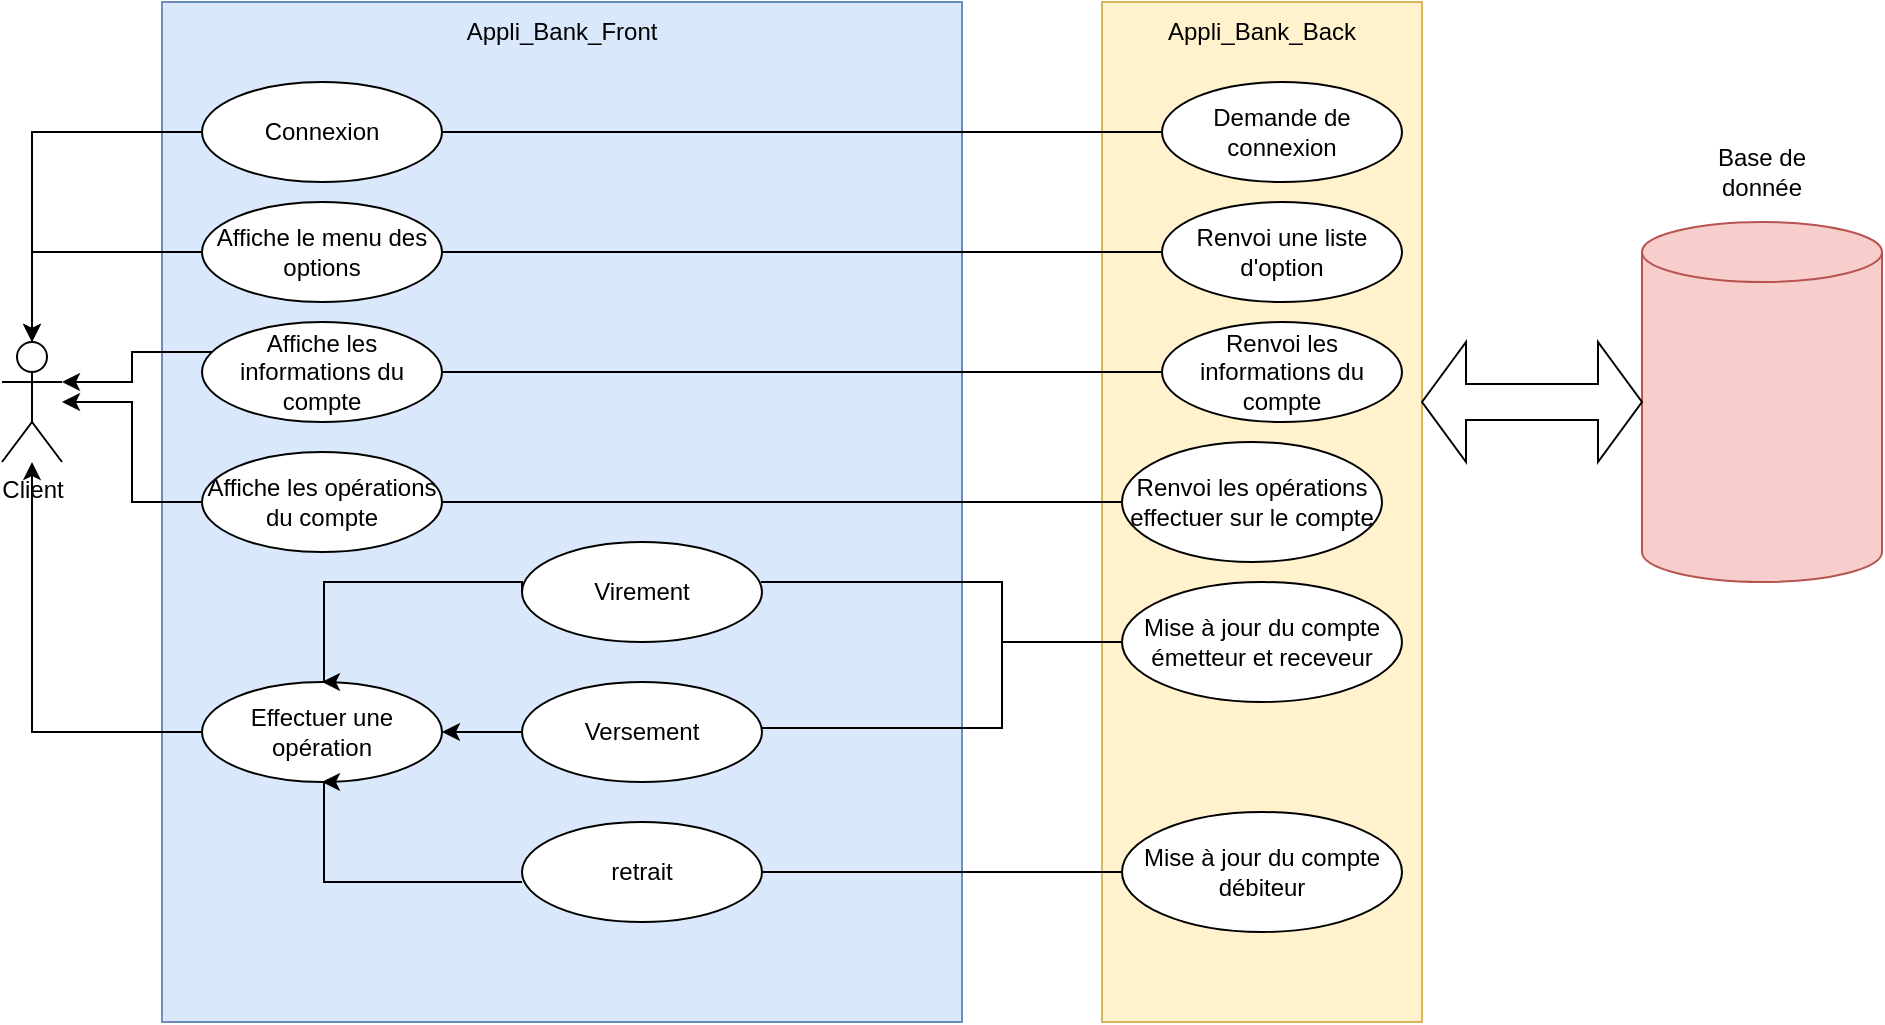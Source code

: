 <mxfile version="22.1.21" type="device">
  <diagram name="Page-1" id="Fn41L4iqo23cJN483EVl">
    <mxGraphModel dx="787" dy="420" grid="1" gridSize="10" guides="1" tooltips="1" connect="1" arrows="1" fold="1" page="1" pageScale="1" pageWidth="827" pageHeight="1169" math="0" shadow="0">
      <root>
        <mxCell id="0" />
        <mxCell id="1" parent="0" />
        <mxCell id="xNWHvn1gwaUhMMkQVwpX-2" value="" style="rounded=0;whiteSpace=wrap;html=1;direction=south;fillColor=#dae8fc;strokeColor=#6c8ebf;" vertex="1" parent="1">
          <mxGeometry x="120" y="10" width="400" height="510" as="geometry" />
        </mxCell>
        <mxCell id="xNWHvn1gwaUhMMkQVwpX-3" value="" style="rounded=0;whiteSpace=wrap;html=1;fillColor=#fff2cc;strokeColor=#d6b656;direction=south;" vertex="1" parent="1">
          <mxGeometry x="590" y="10" width="160" height="510" as="geometry" />
        </mxCell>
        <mxCell id="xNWHvn1gwaUhMMkQVwpX-4" value="Client" style="shape=umlActor;verticalLabelPosition=bottom;verticalAlign=top;html=1;outlineConnect=0;" vertex="1" parent="1">
          <mxGeometry x="40" y="180" width="30" height="60" as="geometry" />
        </mxCell>
        <mxCell id="xNWHvn1gwaUhMMkQVwpX-5" value="Appli_Bank_Front" style="text;html=1;strokeColor=none;fillColor=none;align=center;verticalAlign=middle;whiteSpace=wrap;rounded=0;" vertex="1" parent="1">
          <mxGeometry x="290" y="10" width="60" height="30" as="geometry" />
        </mxCell>
        <mxCell id="xNWHvn1gwaUhMMkQVwpX-6" value="Appli_Bank_Back" style="text;html=1;strokeColor=none;fillColor=none;align=center;verticalAlign=middle;whiteSpace=wrap;rounded=0;" vertex="1" parent="1">
          <mxGeometry x="640" y="10" width="60" height="30" as="geometry" />
        </mxCell>
        <mxCell id="xNWHvn1gwaUhMMkQVwpX-8" value="" style="shape=cylinder3;whiteSpace=wrap;html=1;boundedLbl=1;backgroundOutline=1;size=15;fillColor=#f8cecc;strokeColor=#b85450;" vertex="1" parent="1">
          <mxGeometry x="860" y="120" width="120" height="180" as="geometry" />
        </mxCell>
        <mxCell id="xNWHvn1gwaUhMMkQVwpX-9" value="Base de donnée" style="text;html=1;strokeColor=none;fillColor=none;align=center;verticalAlign=middle;whiteSpace=wrap;rounded=0;" vertex="1" parent="1">
          <mxGeometry x="890" y="80" width="60" height="30" as="geometry" />
        </mxCell>
        <mxCell id="xNWHvn1gwaUhMMkQVwpX-16" value="Connexion" style="ellipse;whiteSpace=wrap;html=1;" vertex="1" parent="1">
          <mxGeometry x="140" y="50" width="120" height="50" as="geometry" />
        </mxCell>
        <mxCell id="xNWHvn1gwaUhMMkQVwpX-17" value="Demande de connexion" style="ellipse;whiteSpace=wrap;html=1;" vertex="1" parent="1">
          <mxGeometry x="620" y="50" width="120" height="50" as="geometry" />
        </mxCell>
        <mxCell id="xNWHvn1gwaUhMMkQVwpX-20" value="" style="line;strokeWidth=1;fillColor=none;align=left;verticalAlign=middle;spacingTop=-1;spacingLeft=3;spacingRight=3;rotatable=0;labelPosition=right;points=[];portConstraint=eastwest;strokeColor=inherit;" vertex="1" parent="1">
          <mxGeometry x="260" y="71" width="360" height="8" as="geometry" />
        </mxCell>
        <mxCell id="xNWHvn1gwaUhMMkQVwpX-21" value="Renvoi une liste d&#39;option" style="ellipse;whiteSpace=wrap;html=1;" vertex="1" parent="1">
          <mxGeometry x="620" y="110" width="120" height="50" as="geometry" />
        </mxCell>
        <mxCell id="xNWHvn1gwaUhMMkQVwpX-22" value="Affiche le menu des options" style="ellipse;whiteSpace=wrap;html=1;" vertex="1" parent="1">
          <mxGeometry x="140" y="110" width="120" height="50" as="geometry" />
        </mxCell>
        <mxCell id="xNWHvn1gwaUhMMkQVwpX-23" value="" style="line;strokeWidth=1;fillColor=none;align=left;verticalAlign=middle;spacingTop=-1;spacingLeft=3;spacingRight=3;rotatable=0;labelPosition=right;points=[];portConstraint=eastwest;strokeColor=inherit;" vertex="1" parent="1">
          <mxGeometry x="260" y="131" width="360" height="8" as="geometry" />
        </mxCell>
        <mxCell id="xNWHvn1gwaUhMMkQVwpX-25" value="Affiche les informations du compte" style="ellipse;whiteSpace=wrap;html=1;" vertex="1" parent="1">
          <mxGeometry x="140" y="170" width="120" height="50" as="geometry" />
        </mxCell>
        <mxCell id="xNWHvn1gwaUhMMkQVwpX-26" value="Renvoi les informations du compte " style="ellipse;whiteSpace=wrap;html=1;" vertex="1" parent="1">
          <mxGeometry x="620" y="170" width="120" height="50" as="geometry" />
        </mxCell>
        <mxCell id="xNWHvn1gwaUhMMkQVwpX-27" value="" style="line;strokeWidth=1;fillColor=none;align=left;verticalAlign=middle;spacingTop=-1;spacingLeft=3;spacingRight=3;rotatable=0;labelPosition=right;points=[];portConstraint=eastwest;strokeColor=inherit;" vertex="1" parent="1">
          <mxGeometry x="260" y="191" width="360" height="8" as="geometry" />
        </mxCell>
        <mxCell id="xNWHvn1gwaUhMMkQVwpX-28" value="Affiche les opérations du compte" style="ellipse;whiteSpace=wrap;html=1;" vertex="1" parent="1">
          <mxGeometry x="140" y="235" width="120" height="50" as="geometry" />
        </mxCell>
        <mxCell id="xNWHvn1gwaUhMMkQVwpX-29" value="Renvoi les opérations effectuer sur le compte" style="ellipse;whiteSpace=wrap;html=1;" vertex="1" parent="1">
          <mxGeometry x="600" y="230" width="130" height="60" as="geometry" />
        </mxCell>
        <mxCell id="xNWHvn1gwaUhMMkQVwpX-30" value="" style="line;strokeWidth=1;fillColor=none;align=left;verticalAlign=middle;spacingTop=-1;spacingLeft=3;spacingRight=3;rotatable=0;labelPosition=right;points=[];portConstraint=eastwest;strokeColor=inherit;" vertex="1" parent="1">
          <mxGeometry x="260" y="256" width="340" height="8" as="geometry" />
        </mxCell>
        <mxCell id="xNWHvn1gwaUhMMkQVwpX-31" value="Effectuer une opération" style="ellipse;whiteSpace=wrap;html=1;" vertex="1" parent="1">
          <mxGeometry x="140" y="350" width="120" height="50" as="geometry" />
        </mxCell>
        <mxCell id="xNWHvn1gwaUhMMkQVwpX-32" value="Virement" style="ellipse;whiteSpace=wrap;html=1;" vertex="1" parent="1">
          <mxGeometry x="300" y="280" width="120" height="50" as="geometry" />
        </mxCell>
        <mxCell id="xNWHvn1gwaUhMMkQVwpX-35" style="edgeStyle=orthogonalEdgeStyle;rounded=0;orthogonalLoop=1;jettySize=auto;html=1;exitX=0;exitY=0.5;exitDx=0;exitDy=0;" edge="1" parent="1" source="xNWHvn1gwaUhMMkQVwpX-32">
          <mxGeometry relative="1" as="geometry">
            <mxPoint x="282.426" y="299.998" as="sourcePoint" />
            <mxPoint x="200" y="350" as="targetPoint" />
            <Array as="points">
              <mxPoint x="300" y="300" />
              <mxPoint x="201" y="300" />
            </Array>
          </mxGeometry>
        </mxCell>
        <mxCell id="xNWHvn1gwaUhMMkQVwpX-33" value="Versement" style="ellipse;whiteSpace=wrap;html=1;" vertex="1" parent="1">
          <mxGeometry x="300" y="350" width="120" height="50" as="geometry" />
        </mxCell>
        <mxCell id="xNWHvn1gwaUhMMkQVwpX-34" value="retrait" style="ellipse;whiteSpace=wrap;html=1;" vertex="1" parent="1">
          <mxGeometry x="300" y="420" width="120" height="50" as="geometry" />
        </mxCell>
        <mxCell id="xNWHvn1gwaUhMMkQVwpX-38" style="edgeStyle=orthogonalEdgeStyle;rounded=0;orthogonalLoop=1;jettySize=auto;html=1;entryX=0.5;entryY=1;entryDx=0;entryDy=0;" edge="1" parent="1" target="xNWHvn1gwaUhMMkQVwpX-31">
          <mxGeometry relative="1" as="geometry">
            <mxPoint x="300" y="450" as="sourcePoint" />
            <mxPoint x="200" y="500" as="targetPoint" />
            <Array as="points">
              <mxPoint x="300" y="450" />
              <mxPoint x="201" y="450" />
            </Array>
          </mxGeometry>
        </mxCell>
        <mxCell id="xNWHvn1gwaUhMMkQVwpX-40" style="edgeStyle=orthogonalEdgeStyle;rounded=0;orthogonalLoop=1;jettySize=auto;html=1;entryX=1;entryY=0.5;entryDx=0;entryDy=0;exitX=0;exitY=0.5;exitDx=0;exitDy=0;" edge="1" parent="1" source="xNWHvn1gwaUhMMkQVwpX-33" target="xNWHvn1gwaUhMMkQVwpX-31">
          <mxGeometry relative="1" as="geometry">
            <mxPoint x="380" y="420" as="sourcePoint" />
            <mxPoint x="280" y="370" as="targetPoint" />
            <Array as="points">
              <mxPoint x="290" y="375" />
              <mxPoint x="290" y="375" />
            </Array>
          </mxGeometry>
        </mxCell>
        <mxCell id="xNWHvn1gwaUhMMkQVwpX-41" value="Mise à jour du compte émetteur et receveur" style="ellipse;whiteSpace=wrap;html=1;" vertex="1" parent="1">
          <mxGeometry x="600" y="300" width="140" height="60" as="geometry" />
        </mxCell>
        <mxCell id="xNWHvn1gwaUhMMkQVwpX-43" value="" style="line;strokeWidth=1;fillColor=none;align=left;verticalAlign=middle;spacingTop=-1;spacingLeft=3;spacingRight=3;rotatable=0;labelPosition=right;points=[];portConstraint=eastwest;strokeColor=inherit;" vertex="1" parent="1">
          <mxGeometry x="540" y="326" width="60" height="8" as="geometry" />
        </mxCell>
        <mxCell id="xNWHvn1gwaUhMMkQVwpX-46" value="" style="shape=partialRectangle;whiteSpace=wrap;html=1;bottom=1;right=1;left=1;top=0;fillColor=none;routingCenterX=-0.5;direction=north;" vertex="1" parent="1">
          <mxGeometry x="420" y="300" width="120" height="73" as="geometry" />
        </mxCell>
        <mxCell id="xNWHvn1gwaUhMMkQVwpX-47" value="Mise à jour du compte débiteur" style="ellipse;whiteSpace=wrap;html=1;" vertex="1" parent="1">
          <mxGeometry x="600" y="415" width="140" height="60" as="geometry" />
        </mxCell>
        <mxCell id="xNWHvn1gwaUhMMkQVwpX-48" value="" style="line;strokeWidth=1;fillColor=none;align=left;verticalAlign=middle;spacingTop=-1;spacingLeft=3;spacingRight=3;rotatable=0;labelPosition=right;points=[];portConstraint=eastwest;strokeColor=inherit;" vertex="1" parent="1">
          <mxGeometry x="420" y="441" width="180" height="8" as="geometry" />
        </mxCell>
        <mxCell id="xNWHvn1gwaUhMMkQVwpX-61" style="edgeStyle=orthogonalEdgeStyle;rounded=0;orthogonalLoop=1;jettySize=auto;html=1;entryX=1;entryY=0.333;entryDx=0;entryDy=0;entryPerimeter=0;exitX=0.042;exitY=0.3;exitDx=0;exitDy=0;exitPerimeter=0;" edge="1" parent="1" source="xNWHvn1gwaUhMMkQVwpX-25" target="xNWHvn1gwaUhMMkQVwpX-4">
          <mxGeometry relative="1" as="geometry">
            <mxPoint x="110" y="180" as="sourcePoint" />
            <mxPoint x="90" y="187.5" as="targetPoint" />
            <Array as="points" />
          </mxGeometry>
        </mxCell>
        <mxCell id="xNWHvn1gwaUhMMkQVwpX-62" style="edgeStyle=orthogonalEdgeStyle;rounded=0;orthogonalLoop=1;jettySize=auto;html=1;entryX=0.5;entryY=0;entryDx=0;entryDy=0;entryPerimeter=0;exitX=0;exitY=0.5;exitDx=0;exitDy=0;" edge="1" parent="1" source="xNWHvn1gwaUhMMkQVwpX-22" target="xNWHvn1gwaUhMMkQVwpX-4">
          <mxGeometry relative="1" as="geometry">
            <mxPoint x="133" y="126.5" as="sourcePoint" />
            <mxPoint x="60" y="124.5" as="targetPoint" />
            <Array as="points" />
          </mxGeometry>
        </mxCell>
        <mxCell id="xNWHvn1gwaUhMMkQVwpX-63" style="edgeStyle=orthogonalEdgeStyle;rounded=0;orthogonalLoop=1;jettySize=auto;html=1;entryX=0.5;entryY=0;entryDx=0;entryDy=0;entryPerimeter=0;exitX=0;exitY=0.5;exitDx=0;exitDy=0;" edge="1" parent="1" source="xNWHvn1gwaUhMMkQVwpX-16" target="xNWHvn1gwaUhMMkQVwpX-4">
          <mxGeometry relative="1" as="geometry">
            <mxPoint x="150" y="145" as="sourcePoint" />
            <mxPoint x="65" y="190" as="targetPoint" />
            <Array as="points" />
          </mxGeometry>
        </mxCell>
        <mxCell id="xNWHvn1gwaUhMMkQVwpX-64" value="" style="shape=doubleArrow;whiteSpace=wrap;html=1;" vertex="1" parent="1">
          <mxGeometry x="750" y="180" width="110" height="60" as="geometry" />
        </mxCell>
        <mxCell id="xNWHvn1gwaUhMMkQVwpX-65" style="edgeStyle=orthogonalEdgeStyle;rounded=0;orthogonalLoop=1;jettySize=auto;html=1;exitX=0;exitY=0.5;exitDx=0;exitDy=0;" edge="1" parent="1" source="xNWHvn1gwaUhMMkQVwpX-31" target="xNWHvn1gwaUhMMkQVwpX-4">
          <mxGeometry relative="1" as="geometry">
            <mxPoint x="55" y="380" as="sourcePoint" />
            <mxPoint x="18" y="220" as="targetPoint" />
            <Array as="points" />
          </mxGeometry>
        </mxCell>
        <mxCell id="xNWHvn1gwaUhMMkQVwpX-66" style="edgeStyle=orthogonalEdgeStyle;rounded=0;orthogonalLoop=1;jettySize=auto;html=1;exitX=0;exitY=0.5;exitDx=0;exitDy=0;" edge="1" parent="1" source="xNWHvn1gwaUhMMkQVwpX-28" target="xNWHvn1gwaUhMMkQVwpX-4">
          <mxGeometry relative="1" as="geometry">
            <mxPoint x="140" y="300" as="sourcePoint" />
            <mxPoint x="55" y="345" as="targetPoint" />
            <Array as="points" />
          </mxGeometry>
        </mxCell>
      </root>
    </mxGraphModel>
  </diagram>
</mxfile>
